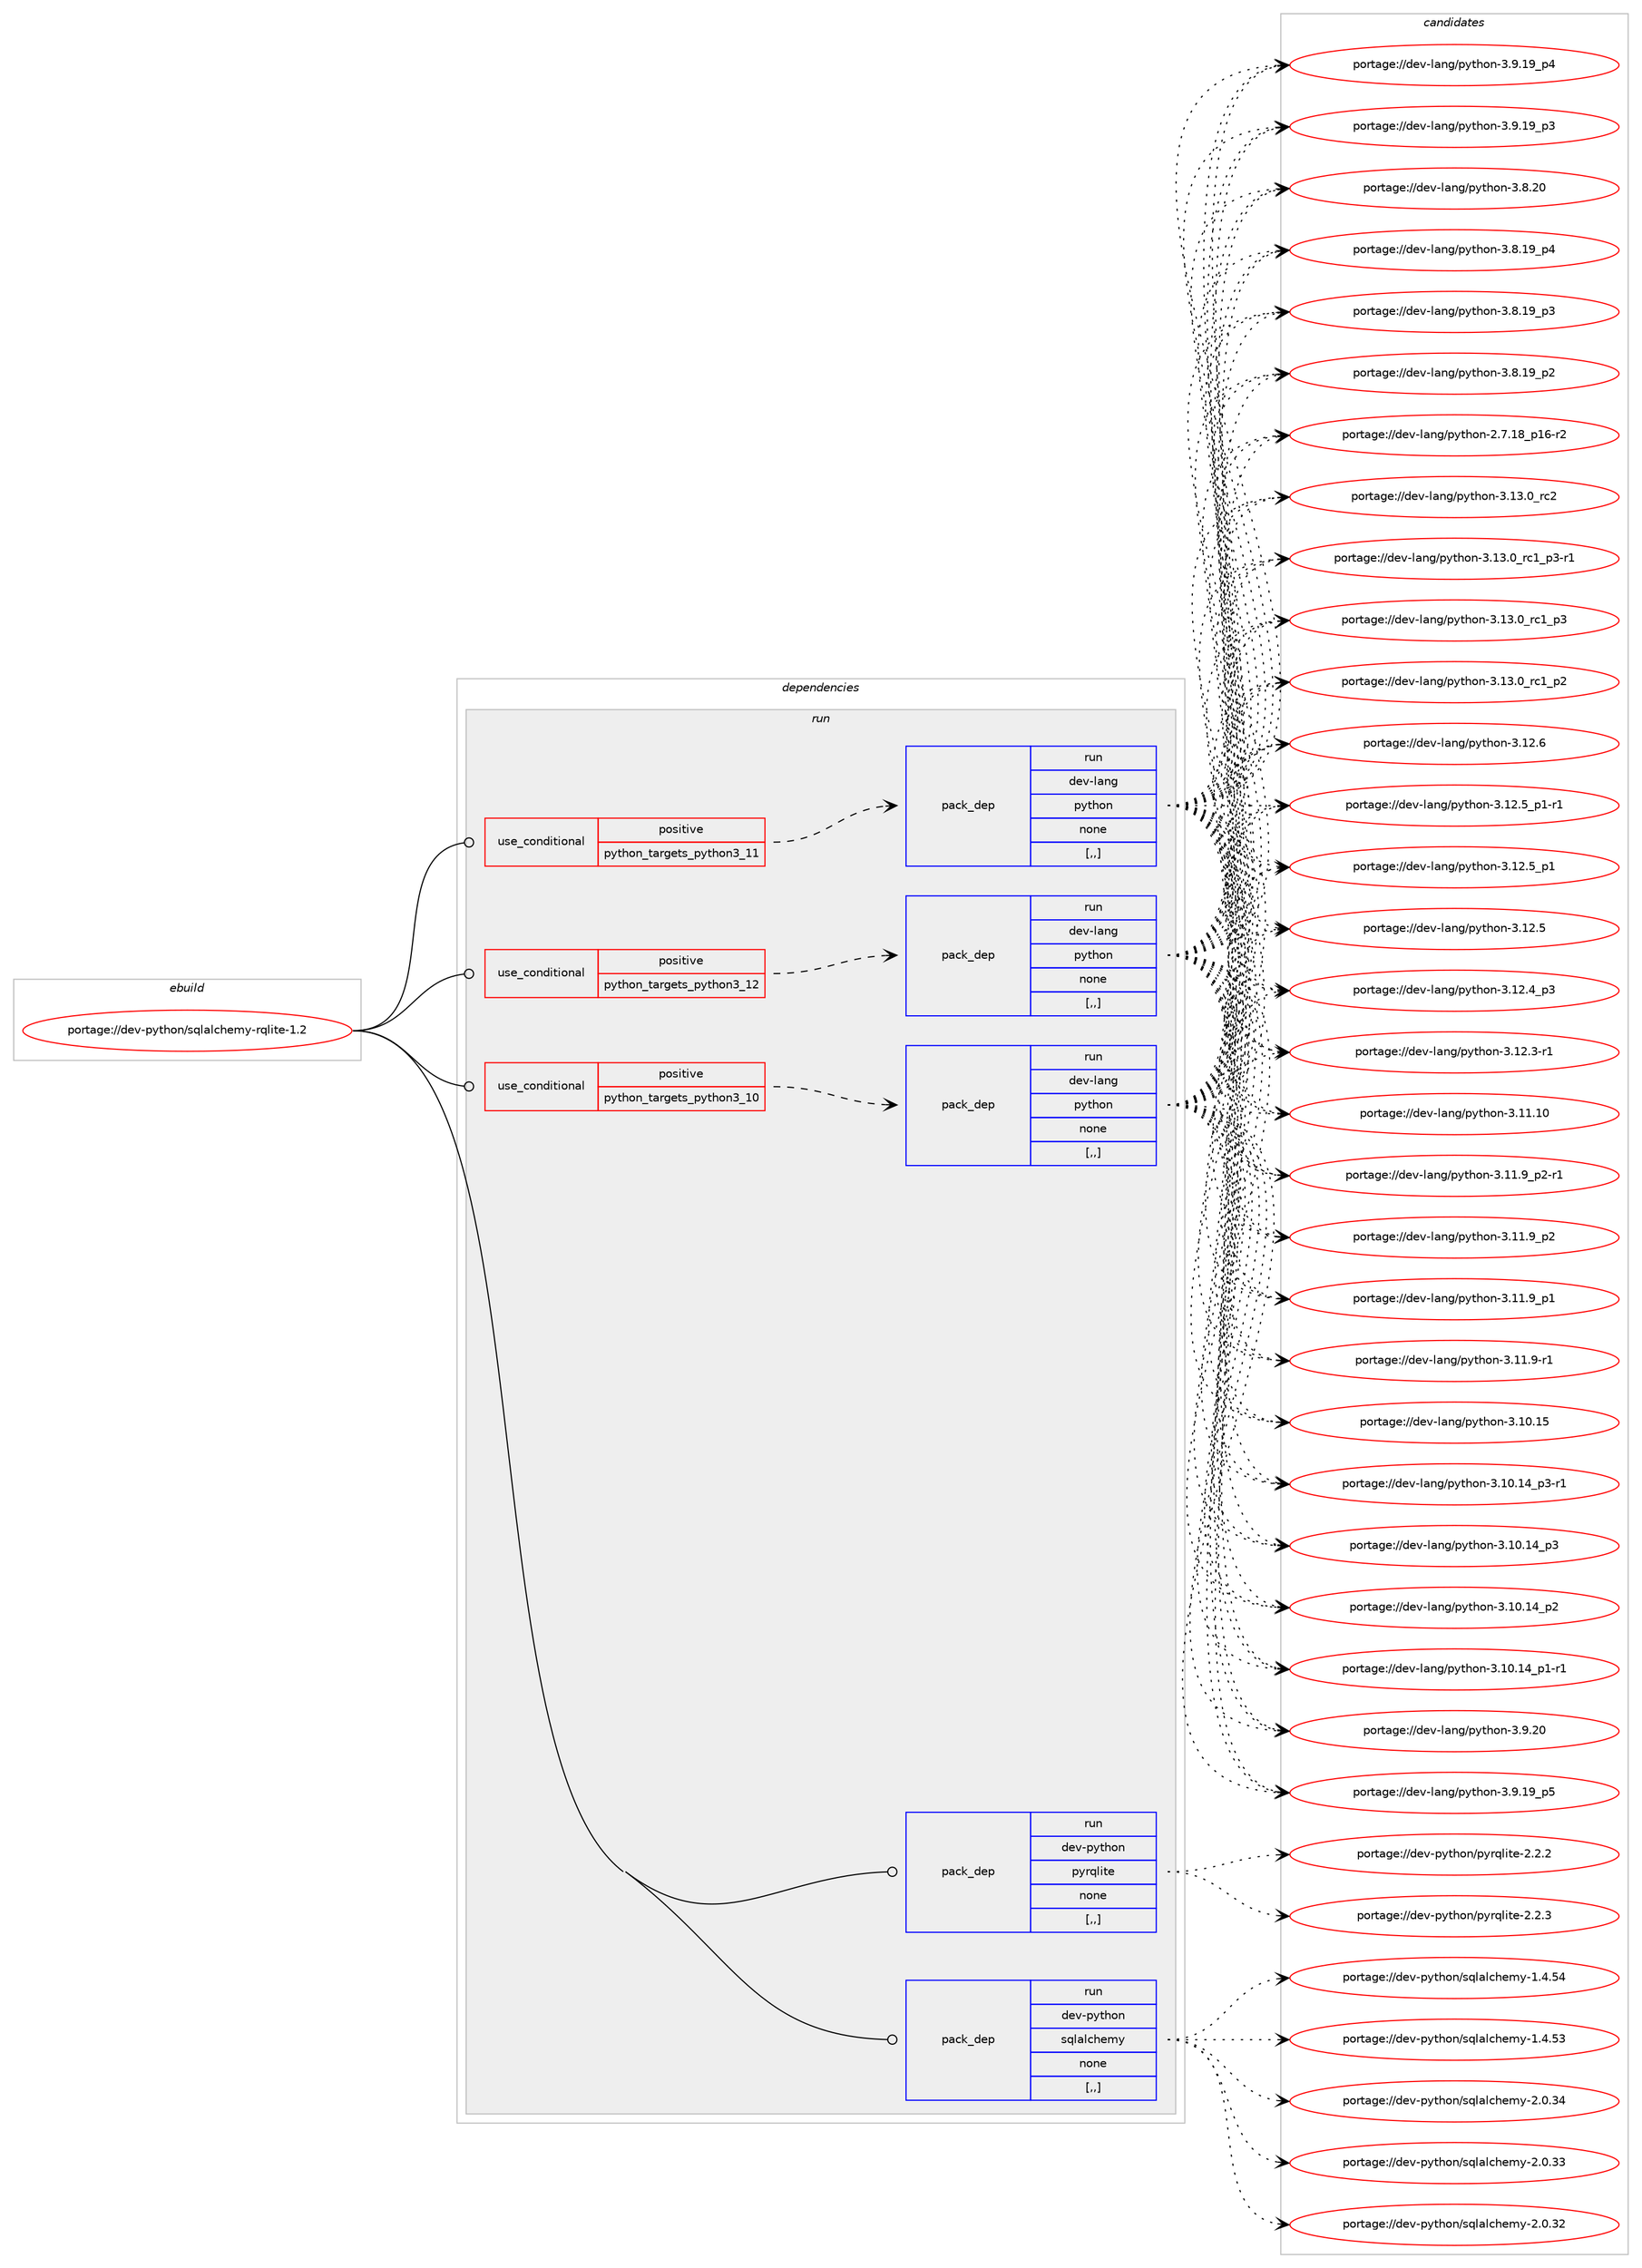 digraph prolog {

# *************
# Graph options
# *************

newrank=true;
concentrate=true;
compound=true;
graph [rankdir=LR,fontname=Helvetica,fontsize=10,ranksep=1.5];#, ranksep=2.5, nodesep=0.2];
edge  [arrowhead=vee];
node  [fontname=Helvetica,fontsize=10];

# **********
# The ebuild
# **********

subgraph cluster_leftcol {
color=gray;
label=<<i>ebuild</i>>;
id [label="portage://dev-python/sqlalchemy-rqlite-1.2", color=red, width=4, href="../dev-python/sqlalchemy-rqlite-1.2.svg"];
}

# ****************
# The dependencies
# ****************

subgraph cluster_midcol {
color=gray;
label=<<i>dependencies</i>>;
subgraph cluster_compile {
fillcolor="#eeeeee";
style=filled;
label=<<i>compile</i>>;
}
subgraph cluster_compileandrun {
fillcolor="#eeeeee";
style=filled;
label=<<i>compile and run</i>>;
}
subgraph cluster_run {
fillcolor="#eeeeee";
style=filled;
label=<<i>run</i>>;
subgraph cond170717 {
dependency659954 [label=<<TABLE BORDER="0" CELLBORDER="1" CELLSPACING="0" CELLPADDING="4"><TR><TD ROWSPAN="3" CELLPADDING="10">use_conditional</TD></TR><TR><TD>positive</TD></TR><TR><TD>python_targets_python3_10</TD></TR></TABLE>>, shape=none, color=red];
subgraph pack484375 {
dependency659955 [label=<<TABLE BORDER="0" CELLBORDER="1" CELLSPACING="0" CELLPADDING="4" WIDTH="220"><TR><TD ROWSPAN="6" CELLPADDING="30">pack_dep</TD></TR><TR><TD WIDTH="110">run</TD></TR><TR><TD>dev-lang</TD></TR><TR><TD>python</TD></TR><TR><TD>none</TD></TR><TR><TD>[,,]</TD></TR></TABLE>>, shape=none, color=blue];
}
dependency659954:e -> dependency659955:w [weight=20,style="dashed",arrowhead="vee"];
}
id:e -> dependency659954:w [weight=20,style="solid",arrowhead="odot"];
subgraph cond170718 {
dependency659956 [label=<<TABLE BORDER="0" CELLBORDER="1" CELLSPACING="0" CELLPADDING="4"><TR><TD ROWSPAN="3" CELLPADDING="10">use_conditional</TD></TR><TR><TD>positive</TD></TR><TR><TD>python_targets_python3_11</TD></TR></TABLE>>, shape=none, color=red];
subgraph pack484376 {
dependency659957 [label=<<TABLE BORDER="0" CELLBORDER="1" CELLSPACING="0" CELLPADDING="4" WIDTH="220"><TR><TD ROWSPAN="6" CELLPADDING="30">pack_dep</TD></TR><TR><TD WIDTH="110">run</TD></TR><TR><TD>dev-lang</TD></TR><TR><TD>python</TD></TR><TR><TD>none</TD></TR><TR><TD>[,,]</TD></TR></TABLE>>, shape=none, color=blue];
}
dependency659956:e -> dependency659957:w [weight=20,style="dashed",arrowhead="vee"];
}
id:e -> dependency659956:w [weight=20,style="solid",arrowhead="odot"];
subgraph cond170719 {
dependency659958 [label=<<TABLE BORDER="0" CELLBORDER="1" CELLSPACING="0" CELLPADDING="4"><TR><TD ROWSPAN="3" CELLPADDING="10">use_conditional</TD></TR><TR><TD>positive</TD></TR><TR><TD>python_targets_python3_12</TD></TR></TABLE>>, shape=none, color=red];
subgraph pack484377 {
dependency659959 [label=<<TABLE BORDER="0" CELLBORDER="1" CELLSPACING="0" CELLPADDING="4" WIDTH="220"><TR><TD ROWSPAN="6" CELLPADDING="30">pack_dep</TD></TR><TR><TD WIDTH="110">run</TD></TR><TR><TD>dev-lang</TD></TR><TR><TD>python</TD></TR><TR><TD>none</TD></TR><TR><TD>[,,]</TD></TR></TABLE>>, shape=none, color=blue];
}
dependency659958:e -> dependency659959:w [weight=20,style="dashed",arrowhead="vee"];
}
id:e -> dependency659958:w [weight=20,style="solid",arrowhead="odot"];
subgraph pack484378 {
dependency659960 [label=<<TABLE BORDER="0" CELLBORDER="1" CELLSPACING="0" CELLPADDING="4" WIDTH="220"><TR><TD ROWSPAN="6" CELLPADDING="30">pack_dep</TD></TR><TR><TD WIDTH="110">run</TD></TR><TR><TD>dev-python</TD></TR><TR><TD>pyrqlite</TD></TR><TR><TD>none</TD></TR><TR><TD>[,,]</TD></TR></TABLE>>, shape=none, color=blue];
}
id:e -> dependency659960:w [weight=20,style="solid",arrowhead="odot"];
subgraph pack484379 {
dependency659961 [label=<<TABLE BORDER="0" CELLBORDER="1" CELLSPACING="0" CELLPADDING="4" WIDTH="220"><TR><TD ROWSPAN="6" CELLPADDING="30">pack_dep</TD></TR><TR><TD WIDTH="110">run</TD></TR><TR><TD>dev-python</TD></TR><TR><TD>sqlalchemy</TD></TR><TR><TD>none</TD></TR><TR><TD>[,,]</TD></TR></TABLE>>, shape=none, color=blue];
}
id:e -> dependency659961:w [weight=20,style="solid",arrowhead="odot"];
}
}

# **************
# The candidates
# **************

subgraph cluster_choices {
rank=same;
color=gray;
label=<<i>candidates</i>>;

subgraph choice484375 {
color=black;
nodesep=1;
choice10010111845108971101034711212111610411111045514649514648951149950 [label="portage://dev-lang/python-3.13.0_rc2", color=red, width=4,href="../dev-lang/python-3.13.0_rc2.svg"];
choice1001011184510897110103471121211161041111104551464951464895114994995112514511449 [label="portage://dev-lang/python-3.13.0_rc1_p3-r1", color=red, width=4,href="../dev-lang/python-3.13.0_rc1_p3-r1.svg"];
choice100101118451089711010347112121116104111110455146495146489511499499511251 [label="portage://dev-lang/python-3.13.0_rc1_p3", color=red, width=4,href="../dev-lang/python-3.13.0_rc1_p3.svg"];
choice100101118451089711010347112121116104111110455146495146489511499499511250 [label="portage://dev-lang/python-3.13.0_rc1_p2", color=red, width=4,href="../dev-lang/python-3.13.0_rc1_p2.svg"];
choice10010111845108971101034711212111610411111045514649504654 [label="portage://dev-lang/python-3.12.6", color=red, width=4,href="../dev-lang/python-3.12.6.svg"];
choice1001011184510897110103471121211161041111104551464950465395112494511449 [label="portage://dev-lang/python-3.12.5_p1-r1", color=red, width=4,href="../dev-lang/python-3.12.5_p1-r1.svg"];
choice100101118451089711010347112121116104111110455146495046539511249 [label="portage://dev-lang/python-3.12.5_p1", color=red, width=4,href="../dev-lang/python-3.12.5_p1.svg"];
choice10010111845108971101034711212111610411111045514649504653 [label="portage://dev-lang/python-3.12.5", color=red, width=4,href="../dev-lang/python-3.12.5.svg"];
choice100101118451089711010347112121116104111110455146495046529511251 [label="portage://dev-lang/python-3.12.4_p3", color=red, width=4,href="../dev-lang/python-3.12.4_p3.svg"];
choice100101118451089711010347112121116104111110455146495046514511449 [label="portage://dev-lang/python-3.12.3-r1", color=red, width=4,href="../dev-lang/python-3.12.3-r1.svg"];
choice1001011184510897110103471121211161041111104551464949464948 [label="portage://dev-lang/python-3.11.10", color=red, width=4,href="../dev-lang/python-3.11.10.svg"];
choice1001011184510897110103471121211161041111104551464949465795112504511449 [label="portage://dev-lang/python-3.11.9_p2-r1", color=red, width=4,href="../dev-lang/python-3.11.9_p2-r1.svg"];
choice100101118451089711010347112121116104111110455146494946579511250 [label="portage://dev-lang/python-3.11.9_p2", color=red, width=4,href="../dev-lang/python-3.11.9_p2.svg"];
choice100101118451089711010347112121116104111110455146494946579511249 [label="portage://dev-lang/python-3.11.9_p1", color=red, width=4,href="../dev-lang/python-3.11.9_p1.svg"];
choice100101118451089711010347112121116104111110455146494946574511449 [label="portage://dev-lang/python-3.11.9-r1", color=red, width=4,href="../dev-lang/python-3.11.9-r1.svg"];
choice1001011184510897110103471121211161041111104551464948464953 [label="portage://dev-lang/python-3.10.15", color=red, width=4,href="../dev-lang/python-3.10.15.svg"];
choice100101118451089711010347112121116104111110455146494846495295112514511449 [label="portage://dev-lang/python-3.10.14_p3-r1", color=red, width=4,href="../dev-lang/python-3.10.14_p3-r1.svg"];
choice10010111845108971101034711212111610411111045514649484649529511251 [label="portage://dev-lang/python-3.10.14_p3", color=red, width=4,href="../dev-lang/python-3.10.14_p3.svg"];
choice10010111845108971101034711212111610411111045514649484649529511250 [label="portage://dev-lang/python-3.10.14_p2", color=red, width=4,href="../dev-lang/python-3.10.14_p2.svg"];
choice100101118451089711010347112121116104111110455146494846495295112494511449 [label="portage://dev-lang/python-3.10.14_p1-r1", color=red, width=4,href="../dev-lang/python-3.10.14_p1-r1.svg"];
choice10010111845108971101034711212111610411111045514657465048 [label="portage://dev-lang/python-3.9.20", color=red, width=4,href="../dev-lang/python-3.9.20.svg"];
choice100101118451089711010347112121116104111110455146574649579511253 [label="portage://dev-lang/python-3.9.19_p5", color=red, width=4,href="../dev-lang/python-3.9.19_p5.svg"];
choice100101118451089711010347112121116104111110455146574649579511252 [label="portage://dev-lang/python-3.9.19_p4", color=red, width=4,href="../dev-lang/python-3.9.19_p4.svg"];
choice100101118451089711010347112121116104111110455146574649579511251 [label="portage://dev-lang/python-3.9.19_p3", color=red, width=4,href="../dev-lang/python-3.9.19_p3.svg"];
choice10010111845108971101034711212111610411111045514656465048 [label="portage://dev-lang/python-3.8.20", color=red, width=4,href="../dev-lang/python-3.8.20.svg"];
choice100101118451089711010347112121116104111110455146564649579511252 [label="portage://dev-lang/python-3.8.19_p4", color=red, width=4,href="../dev-lang/python-3.8.19_p4.svg"];
choice100101118451089711010347112121116104111110455146564649579511251 [label="portage://dev-lang/python-3.8.19_p3", color=red, width=4,href="../dev-lang/python-3.8.19_p3.svg"];
choice100101118451089711010347112121116104111110455146564649579511250 [label="portage://dev-lang/python-3.8.19_p2", color=red, width=4,href="../dev-lang/python-3.8.19_p2.svg"];
choice100101118451089711010347112121116104111110455046554649569511249544511450 [label="portage://dev-lang/python-2.7.18_p16-r2", color=red, width=4,href="../dev-lang/python-2.7.18_p16-r2.svg"];
dependency659955:e -> choice10010111845108971101034711212111610411111045514649514648951149950:w [style=dotted,weight="100"];
dependency659955:e -> choice1001011184510897110103471121211161041111104551464951464895114994995112514511449:w [style=dotted,weight="100"];
dependency659955:e -> choice100101118451089711010347112121116104111110455146495146489511499499511251:w [style=dotted,weight="100"];
dependency659955:e -> choice100101118451089711010347112121116104111110455146495146489511499499511250:w [style=dotted,weight="100"];
dependency659955:e -> choice10010111845108971101034711212111610411111045514649504654:w [style=dotted,weight="100"];
dependency659955:e -> choice1001011184510897110103471121211161041111104551464950465395112494511449:w [style=dotted,weight="100"];
dependency659955:e -> choice100101118451089711010347112121116104111110455146495046539511249:w [style=dotted,weight="100"];
dependency659955:e -> choice10010111845108971101034711212111610411111045514649504653:w [style=dotted,weight="100"];
dependency659955:e -> choice100101118451089711010347112121116104111110455146495046529511251:w [style=dotted,weight="100"];
dependency659955:e -> choice100101118451089711010347112121116104111110455146495046514511449:w [style=dotted,weight="100"];
dependency659955:e -> choice1001011184510897110103471121211161041111104551464949464948:w [style=dotted,weight="100"];
dependency659955:e -> choice1001011184510897110103471121211161041111104551464949465795112504511449:w [style=dotted,weight="100"];
dependency659955:e -> choice100101118451089711010347112121116104111110455146494946579511250:w [style=dotted,weight="100"];
dependency659955:e -> choice100101118451089711010347112121116104111110455146494946579511249:w [style=dotted,weight="100"];
dependency659955:e -> choice100101118451089711010347112121116104111110455146494946574511449:w [style=dotted,weight="100"];
dependency659955:e -> choice1001011184510897110103471121211161041111104551464948464953:w [style=dotted,weight="100"];
dependency659955:e -> choice100101118451089711010347112121116104111110455146494846495295112514511449:w [style=dotted,weight="100"];
dependency659955:e -> choice10010111845108971101034711212111610411111045514649484649529511251:w [style=dotted,weight="100"];
dependency659955:e -> choice10010111845108971101034711212111610411111045514649484649529511250:w [style=dotted,weight="100"];
dependency659955:e -> choice100101118451089711010347112121116104111110455146494846495295112494511449:w [style=dotted,weight="100"];
dependency659955:e -> choice10010111845108971101034711212111610411111045514657465048:w [style=dotted,weight="100"];
dependency659955:e -> choice100101118451089711010347112121116104111110455146574649579511253:w [style=dotted,weight="100"];
dependency659955:e -> choice100101118451089711010347112121116104111110455146574649579511252:w [style=dotted,weight="100"];
dependency659955:e -> choice100101118451089711010347112121116104111110455146574649579511251:w [style=dotted,weight="100"];
dependency659955:e -> choice10010111845108971101034711212111610411111045514656465048:w [style=dotted,weight="100"];
dependency659955:e -> choice100101118451089711010347112121116104111110455146564649579511252:w [style=dotted,weight="100"];
dependency659955:e -> choice100101118451089711010347112121116104111110455146564649579511251:w [style=dotted,weight="100"];
dependency659955:e -> choice100101118451089711010347112121116104111110455146564649579511250:w [style=dotted,weight="100"];
dependency659955:e -> choice100101118451089711010347112121116104111110455046554649569511249544511450:w [style=dotted,weight="100"];
}
subgraph choice484376 {
color=black;
nodesep=1;
choice10010111845108971101034711212111610411111045514649514648951149950 [label="portage://dev-lang/python-3.13.0_rc2", color=red, width=4,href="../dev-lang/python-3.13.0_rc2.svg"];
choice1001011184510897110103471121211161041111104551464951464895114994995112514511449 [label="portage://dev-lang/python-3.13.0_rc1_p3-r1", color=red, width=4,href="../dev-lang/python-3.13.0_rc1_p3-r1.svg"];
choice100101118451089711010347112121116104111110455146495146489511499499511251 [label="portage://dev-lang/python-3.13.0_rc1_p3", color=red, width=4,href="../dev-lang/python-3.13.0_rc1_p3.svg"];
choice100101118451089711010347112121116104111110455146495146489511499499511250 [label="portage://dev-lang/python-3.13.0_rc1_p2", color=red, width=4,href="../dev-lang/python-3.13.0_rc1_p2.svg"];
choice10010111845108971101034711212111610411111045514649504654 [label="portage://dev-lang/python-3.12.6", color=red, width=4,href="../dev-lang/python-3.12.6.svg"];
choice1001011184510897110103471121211161041111104551464950465395112494511449 [label="portage://dev-lang/python-3.12.5_p1-r1", color=red, width=4,href="../dev-lang/python-3.12.5_p1-r1.svg"];
choice100101118451089711010347112121116104111110455146495046539511249 [label="portage://dev-lang/python-3.12.5_p1", color=red, width=4,href="../dev-lang/python-3.12.5_p1.svg"];
choice10010111845108971101034711212111610411111045514649504653 [label="portage://dev-lang/python-3.12.5", color=red, width=4,href="../dev-lang/python-3.12.5.svg"];
choice100101118451089711010347112121116104111110455146495046529511251 [label="portage://dev-lang/python-3.12.4_p3", color=red, width=4,href="../dev-lang/python-3.12.4_p3.svg"];
choice100101118451089711010347112121116104111110455146495046514511449 [label="portage://dev-lang/python-3.12.3-r1", color=red, width=4,href="../dev-lang/python-3.12.3-r1.svg"];
choice1001011184510897110103471121211161041111104551464949464948 [label="portage://dev-lang/python-3.11.10", color=red, width=4,href="../dev-lang/python-3.11.10.svg"];
choice1001011184510897110103471121211161041111104551464949465795112504511449 [label="portage://dev-lang/python-3.11.9_p2-r1", color=red, width=4,href="../dev-lang/python-3.11.9_p2-r1.svg"];
choice100101118451089711010347112121116104111110455146494946579511250 [label="portage://dev-lang/python-3.11.9_p2", color=red, width=4,href="../dev-lang/python-3.11.9_p2.svg"];
choice100101118451089711010347112121116104111110455146494946579511249 [label="portage://dev-lang/python-3.11.9_p1", color=red, width=4,href="../dev-lang/python-3.11.9_p1.svg"];
choice100101118451089711010347112121116104111110455146494946574511449 [label="portage://dev-lang/python-3.11.9-r1", color=red, width=4,href="../dev-lang/python-3.11.9-r1.svg"];
choice1001011184510897110103471121211161041111104551464948464953 [label="portage://dev-lang/python-3.10.15", color=red, width=4,href="../dev-lang/python-3.10.15.svg"];
choice100101118451089711010347112121116104111110455146494846495295112514511449 [label="portage://dev-lang/python-3.10.14_p3-r1", color=red, width=4,href="../dev-lang/python-3.10.14_p3-r1.svg"];
choice10010111845108971101034711212111610411111045514649484649529511251 [label="portage://dev-lang/python-3.10.14_p3", color=red, width=4,href="../dev-lang/python-3.10.14_p3.svg"];
choice10010111845108971101034711212111610411111045514649484649529511250 [label="portage://dev-lang/python-3.10.14_p2", color=red, width=4,href="../dev-lang/python-3.10.14_p2.svg"];
choice100101118451089711010347112121116104111110455146494846495295112494511449 [label="portage://dev-lang/python-3.10.14_p1-r1", color=red, width=4,href="../dev-lang/python-3.10.14_p1-r1.svg"];
choice10010111845108971101034711212111610411111045514657465048 [label="portage://dev-lang/python-3.9.20", color=red, width=4,href="../dev-lang/python-3.9.20.svg"];
choice100101118451089711010347112121116104111110455146574649579511253 [label="portage://dev-lang/python-3.9.19_p5", color=red, width=4,href="../dev-lang/python-3.9.19_p5.svg"];
choice100101118451089711010347112121116104111110455146574649579511252 [label="portage://dev-lang/python-3.9.19_p4", color=red, width=4,href="../dev-lang/python-3.9.19_p4.svg"];
choice100101118451089711010347112121116104111110455146574649579511251 [label="portage://dev-lang/python-3.9.19_p3", color=red, width=4,href="../dev-lang/python-3.9.19_p3.svg"];
choice10010111845108971101034711212111610411111045514656465048 [label="portage://dev-lang/python-3.8.20", color=red, width=4,href="../dev-lang/python-3.8.20.svg"];
choice100101118451089711010347112121116104111110455146564649579511252 [label="portage://dev-lang/python-3.8.19_p4", color=red, width=4,href="../dev-lang/python-3.8.19_p4.svg"];
choice100101118451089711010347112121116104111110455146564649579511251 [label="portage://dev-lang/python-3.8.19_p3", color=red, width=4,href="../dev-lang/python-3.8.19_p3.svg"];
choice100101118451089711010347112121116104111110455146564649579511250 [label="portage://dev-lang/python-3.8.19_p2", color=red, width=4,href="../dev-lang/python-3.8.19_p2.svg"];
choice100101118451089711010347112121116104111110455046554649569511249544511450 [label="portage://dev-lang/python-2.7.18_p16-r2", color=red, width=4,href="../dev-lang/python-2.7.18_p16-r2.svg"];
dependency659957:e -> choice10010111845108971101034711212111610411111045514649514648951149950:w [style=dotted,weight="100"];
dependency659957:e -> choice1001011184510897110103471121211161041111104551464951464895114994995112514511449:w [style=dotted,weight="100"];
dependency659957:e -> choice100101118451089711010347112121116104111110455146495146489511499499511251:w [style=dotted,weight="100"];
dependency659957:e -> choice100101118451089711010347112121116104111110455146495146489511499499511250:w [style=dotted,weight="100"];
dependency659957:e -> choice10010111845108971101034711212111610411111045514649504654:w [style=dotted,weight="100"];
dependency659957:e -> choice1001011184510897110103471121211161041111104551464950465395112494511449:w [style=dotted,weight="100"];
dependency659957:e -> choice100101118451089711010347112121116104111110455146495046539511249:w [style=dotted,weight="100"];
dependency659957:e -> choice10010111845108971101034711212111610411111045514649504653:w [style=dotted,weight="100"];
dependency659957:e -> choice100101118451089711010347112121116104111110455146495046529511251:w [style=dotted,weight="100"];
dependency659957:e -> choice100101118451089711010347112121116104111110455146495046514511449:w [style=dotted,weight="100"];
dependency659957:e -> choice1001011184510897110103471121211161041111104551464949464948:w [style=dotted,weight="100"];
dependency659957:e -> choice1001011184510897110103471121211161041111104551464949465795112504511449:w [style=dotted,weight="100"];
dependency659957:e -> choice100101118451089711010347112121116104111110455146494946579511250:w [style=dotted,weight="100"];
dependency659957:e -> choice100101118451089711010347112121116104111110455146494946579511249:w [style=dotted,weight="100"];
dependency659957:e -> choice100101118451089711010347112121116104111110455146494946574511449:w [style=dotted,weight="100"];
dependency659957:e -> choice1001011184510897110103471121211161041111104551464948464953:w [style=dotted,weight="100"];
dependency659957:e -> choice100101118451089711010347112121116104111110455146494846495295112514511449:w [style=dotted,weight="100"];
dependency659957:e -> choice10010111845108971101034711212111610411111045514649484649529511251:w [style=dotted,weight="100"];
dependency659957:e -> choice10010111845108971101034711212111610411111045514649484649529511250:w [style=dotted,weight="100"];
dependency659957:e -> choice100101118451089711010347112121116104111110455146494846495295112494511449:w [style=dotted,weight="100"];
dependency659957:e -> choice10010111845108971101034711212111610411111045514657465048:w [style=dotted,weight="100"];
dependency659957:e -> choice100101118451089711010347112121116104111110455146574649579511253:w [style=dotted,weight="100"];
dependency659957:e -> choice100101118451089711010347112121116104111110455146574649579511252:w [style=dotted,weight="100"];
dependency659957:e -> choice100101118451089711010347112121116104111110455146574649579511251:w [style=dotted,weight="100"];
dependency659957:e -> choice10010111845108971101034711212111610411111045514656465048:w [style=dotted,weight="100"];
dependency659957:e -> choice100101118451089711010347112121116104111110455146564649579511252:w [style=dotted,weight="100"];
dependency659957:e -> choice100101118451089711010347112121116104111110455146564649579511251:w [style=dotted,weight="100"];
dependency659957:e -> choice100101118451089711010347112121116104111110455146564649579511250:w [style=dotted,weight="100"];
dependency659957:e -> choice100101118451089711010347112121116104111110455046554649569511249544511450:w [style=dotted,weight="100"];
}
subgraph choice484377 {
color=black;
nodesep=1;
choice10010111845108971101034711212111610411111045514649514648951149950 [label="portage://dev-lang/python-3.13.0_rc2", color=red, width=4,href="../dev-lang/python-3.13.0_rc2.svg"];
choice1001011184510897110103471121211161041111104551464951464895114994995112514511449 [label="portage://dev-lang/python-3.13.0_rc1_p3-r1", color=red, width=4,href="../dev-lang/python-3.13.0_rc1_p3-r1.svg"];
choice100101118451089711010347112121116104111110455146495146489511499499511251 [label="portage://dev-lang/python-3.13.0_rc1_p3", color=red, width=4,href="../dev-lang/python-3.13.0_rc1_p3.svg"];
choice100101118451089711010347112121116104111110455146495146489511499499511250 [label="portage://dev-lang/python-3.13.0_rc1_p2", color=red, width=4,href="../dev-lang/python-3.13.0_rc1_p2.svg"];
choice10010111845108971101034711212111610411111045514649504654 [label="portage://dev-lang/python-3.12.6", color=red, width=4,href="../dev-lang/python-3.12.6.svg"];
choice1001011184510897110103471121211161041111104551464950465395112494511449 [label="portage://dev-lang/python-3.12.5_p1-r1", color=red, width=4,href="../dev-lang/python-3.12.5_p1-r1.svg"];
choice100101118451089711010347112121116104111110455146495046539511249 [label="portage://dev-lang/python-3.12.5_p1", color=red, width=4,href="../dev-lang/python-3.12.5_p1.svg"];
choice10010111845108971101034711212111610411111045514649504653 [label="portage://dev-lang/python-3.12.5", color=red, width=4,href="../dev-lang/python-3.12.5.svg"];
choice100101118451089711010347112121116104111110455146495046529511251 [label="portage://dev-lang/python-3.12.4_p3", color=red, width=4,href="../dev-lang/python-3.12.4_p3.svg"];
choice100101118451089711010347112121116104111110455146495046514511449 [label="portage://dev-lang/python-3.12.3-r1", color=red, width=4,href="../dev-lang/python-3.12.3-r1.svg"];
choice1001011184510897110103471121211161041111104551464949464948 [label="portage://dev-lang/python-3.11.10", color=red, width=4,href="../dev-lang/python-3.11.10.svg"];
choice1001011184510897110103471121211161041111104551464949465795112504511449 [label="portage://dev-lang/python-3.11.9_p2-r1", color=red, width=4,href="../dev-lang/python-3.11.9_p2-r1.svg"];
choice100101118451089711010347112121116104111110455146494946579511250 [label="portage://dev-lang/python-3.11.9_p2", color=red, width=4,href="../dev-lang/python-3.11.9_p2.svg"];
choice100101118451089711010347112121116104111110455146494946579511249 [label="portage://dev-lang/python-3.11.9_p1", color=red, width=4,href="../dev-lang/python-3.11.9_p1.svg"];
choice100101118451089711010347112121116104111110455146494946574511449 [label="portage://dev-lang/python-3.11.9-r1", color=red, width=4,href="../dev-lang/python-3.11.9-r1.svg"];
choice1001011184510897110103471121211161041111104551464948464953 [label="portage://dev-lang/python-3.10.15", color=red, width=4,href="../dev-lang/python-3.10.15.svg"];
choice100101118451089711010347112121116104111110455146494846495295112514511449 [label="portage://dev-lang/python-3.10.14_p3-r1", color=red, width=4,href="../dev-lang/python-3.10.14_p3-r1.svg"];
choice10010111845108971101034711212111610411111045514649484649529511251 [label="portage://dev-lang/python-3.10.14_p3", color=red, width=4,href="../dev-lang/python-3.10.14_p3.svg"];
choice10010111845108971101034711212111610411111045514649484649529511250 [label="portage://dev-lang/python-3.10.14_p2", color=red, width=4,href="../dev-lang/python-3.10.14_p2.svg"];
choice100101118451089711010347112121116104111110455146494846495295112494511449 [label="portage://dev-lang/python-3.10.14_p1-r1", color=red, width=4,href="../dev-lang/python-3.10.14_p1-r1.svg"];
choice10010111845108971101034711212111610411111045514657465048 [label="portage://dev-lang/python-3.9.20", color=red, width=4,href="../dev-lang/python-3.9.20.svg"];
choice100101118451089711010347112121116104111110455146574649579511253 [label="portage://dev-lang/python-3.9.19_p5", color=red, width=4,href="../dev-lang/python-3.9.19_p5.svg"];
choice100101118451089711010347112121116104111110455146574649579511252 [label="portage://dev-lang/python-3.9.19_p4", color=red, width=4,href="../dev-lang/python-3.9.19_p4.svg"];
choice100101118451089711010347112121116104111110455146574649579511251 [label="portage://dev-lang/python-3.9.19_p3", color=red, width=4,href="../dev-lang/python-3.9.19_p3.svg"];
choice10010111845108971101034711212111610411111045514656465048 [label="portage://dev-lang/python-3.8.20", color=red, width=4,href="../dev-lang/python-3.8.20.svg"];
choice100101118451089711010347112121116104111110455146564649579511252 [label="portage://dev-lang/python-3.8.19_p4", color=red, width=4,href="../dev-lang/python-3.8.19_p4.svg"];
choice100101118451089711010347112121116104111110455146564649579511251 [label="portage://dev-lang/python-3.8.19_p3", color=red, width=4,href="../dev-lang/python-3.8.19_p3.svg"];
choice100101118451089711010347112121116104111110455146564649579511250 [label="portage://dev-lang/python-3.8.19_p2", color=red, width=4,href="../dev-lang/python-3.8.19_p2.svg"];
choice100101118451089711010347112121116104111110455046554649569511249544511450 [label="portage://dev-lang/python-2.7.18_p16-r2", color=red, width=4,href="../dev-lang/python-2.7.18_p16-r2.svg"];
dependency659959:e -> choice10010111845108971101034711212111610411111045514649514648951149950:w [style=dotted,weight="100"];
dependency659959:e -> choice1001011184510897110103471121211161041111104551464951464895114994995112514511449:w [style=dotted,weight="100"];
dependency659959:e -> choice100101118451089711010347112121116104111110455146495146489511499499511251:w [style=dotted,weight="100"];
dependency659959:e -> choice100101118451089711010347112121116104111110455146495146489511499499511250:w [style=dotted,weight="100"];
dependency659959:e -> choice10010111845108971101034711212111610411111045514649504654:w [style=dotted,weight="100"];
dependency659959:e -> choice1001011184510897110103471121211161041111104551464950465395112494511449:w [style=dotted,weight="100"];
dependency659959:e -> choice100101118451089711010347112121116104111110455146495046539511249:w [style=dotted,weight="100"];
dependency659959:e -> choice10010111845108971101034711212111610411111045514649504653:w [style=dotted,weight="100"];
dependency659959:e -> choice100101118451089711010347112121116104111110455146495046529511251:w [style=dotted,weight="100"];
dependency659959:e -> choice100101118451089711010347112121116104111110455146495046514511449:w [style=dotted,weight="100"];
dependency659959:e -> choice1001011184510897110103471121211161041111104551464949464948:w [style=dotted,weight="100"];
dependency659959:e -> choice1001011184510897110103471121211161041111104551464949465795112504511449:w [style=dotted,weight="100"];
dependency659959:e -> choice100101118451089711010347112121116104111110455146494946579511250:w [style=dotted,weight="100"];
dependency659959:e -> choice100101118451089711010347112121116104111110455146494946579511249:w [style=dotted,weight="100"];
dependency659959:e -> choice100101118451089711010347112121116104111110455146494946574511449:w [style=dotted,weight="100"];
dependency659959:e -> choice1001011184510897110103471121211161041111104551464948464953:w [style=dotted,weight="100"];
dependency659959:e -> choice100101118451089711010347112121116104111110455146494846495295112514511449:w [style=dotted,weight="100"];
dependency659959:e -> choice10010111845108971101034711212111610411111045514649484649529511251:w [style=dotted,weight="100"];
dependency659959:e -> choice10010111845108971101034711212111610411111045514649484649529511250:w [style=dotted,weight="100"];
dependency659959:e -> choice100101118451089711010347112121116104111110455146494846495295112494511449:w [style=dotted,weight="100"];
dependency659959:e -> choice10010111845108971101034711212111610411111045514657465048:w [style=dotted,weight="100"];
dependency659959:e -> choice100101118451089711010347112121116104111110455146574649579511253:w [style=dotted,weight="100"];
dependency659959:e -> choice100101118451089711010347112121116104111110455146574649579511252:w [style=dotted,weight="100"];
dependency659959:e -> choice100101118451089711010347112121116104111110455146574649579511251:w [style=dotted,weight="100"];
dependency659959:e -> choice10010111845108971101034711212111610411111045514656465048:w [style=dotted,weight="100"];
dependency659959:e -> choice100101118451089711010347112121116104111110455146564649579511252:w [style=dotted,weight="100"];
dependency659959:e -> choice100101118451089711010347112121116104111110455146564649579511251:w [style=dotted,weight="100"];
dependency659959:e -> choice100101118451089711010347112121116104111110455146564649579511250:w [style=dotted,weight="100"];
dependency659959:e -> choice100101118451089711010347112121116104111110455046554649569511249544511450:w [style=dotted,weight="100"];
}
subgraph choice484378 {
color=black;
nodesep=1;
choice1001011184511212111610411111047112121114113108105116101455046504651 [label="portage://dev-python/pyrqlite-2.2.3", color=red, width=4,href="../dev-python/pyrqlite-2.2.3.svg"];
choice1001011184511212111610411111047112121114113108105116101455046504650 [label="portage://dev-python/pyrqlite-2.2.2", color=red, width=4,href="../dev-python/pyrqlite-2.2.2.svg"];
dependency659960:e -> choice1001011184511212111610411111047112121114113108105116101455046504651:w [style=dotted,weight="100"];
dependency659960:e -> choice1001011184511212111610411111047112121114113108105116101455046504650:w [style=dotted,weight="100"];
}
subgraph choice484379 {
color=black;
nodesep=1;
choice1001011184511212111610411111047115113108971089910410110912145504648465152 [label="portage://dev-python/sqlalchemy-2.0.34", color=red, width=4,href="../dev-python/sqlalchemy-2.0.34.svg"];
choice1001011184511212111610411111047115113108971089910410110912145504648465151 [label="portage://dev-python/sqlalchemy-2.0.33", color=red, width=4,href="../dev-python/sqlalchemy-2.0.33.svg"];
choice1001011184511212111610411111047115113108971089910410110912145504648465150 [label="portage://dev-python/sqlalchemy-2.0.32", color=red, width=4,href="../dev-python/sqlalchemy-2.0.32.svg"];
choice1001011184511212111610411111047115113108971089910410110912145494652465352 [label="portage://dev-python/sqlalchemy-1.4.54", color=red, width=4,href="../dev-python/sqlalchemy-1.4.54.svg"];
choice1001011184511212111610411111047115113108971089910410110912145494652465351 [label="portage://dev-python/sqlalchemy-1.4.53", color=red, width=4,href="../dev-python/sqlalchemy-1.4.53.svg"];
dependency659961:e -> choice1001011184511212111610411111047115113108971089910410110912145504648465152:w [style=dotted,weight="100"];
dependency659961:e -> choice1001011184511212111610411111047115113108971089910410110912145504648465151:w [style=dotted,weight="100"];
dependency659961:e -> choice1001011184511212111610411111047115113108971089910410110912145504648465150:w [style=dotted,weight="100"];
dependency659961:e -> choice1001011184511212111610411111047115113108971089910410110912145494652465352:w [style=dotted,weight="100"];
dependency659961:e -> choice1001011184511212111610411111047115113108971089910410110912145494652465351:w [style=dotted,weight="100"];
}
}

}
